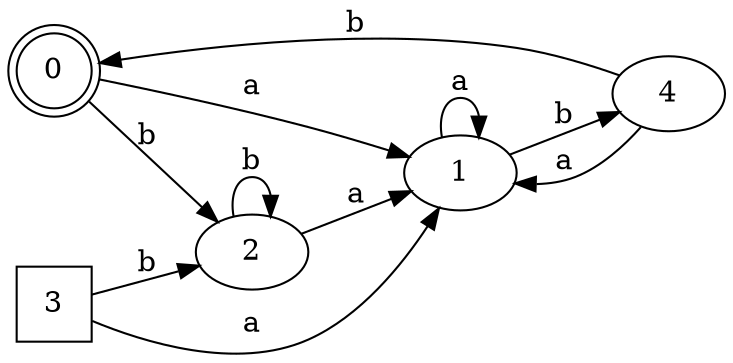 digraph G {
	rankdir=LR;
	0->1[ label=a ];
	0->2[ label=b ];
	3->1[ label=a ];
	3->2[ label=b ];
	1->1[ label=a ];
	1->4[ label=b ];
	2->1[ label=a ];
	2->2[ label=b ];
	4->1[ label=a ];
	4->0[ label=b ];
	0 [ shape=doublecircle ];
	1;
	2;
	3 [ shape=square ];
	4;

}

